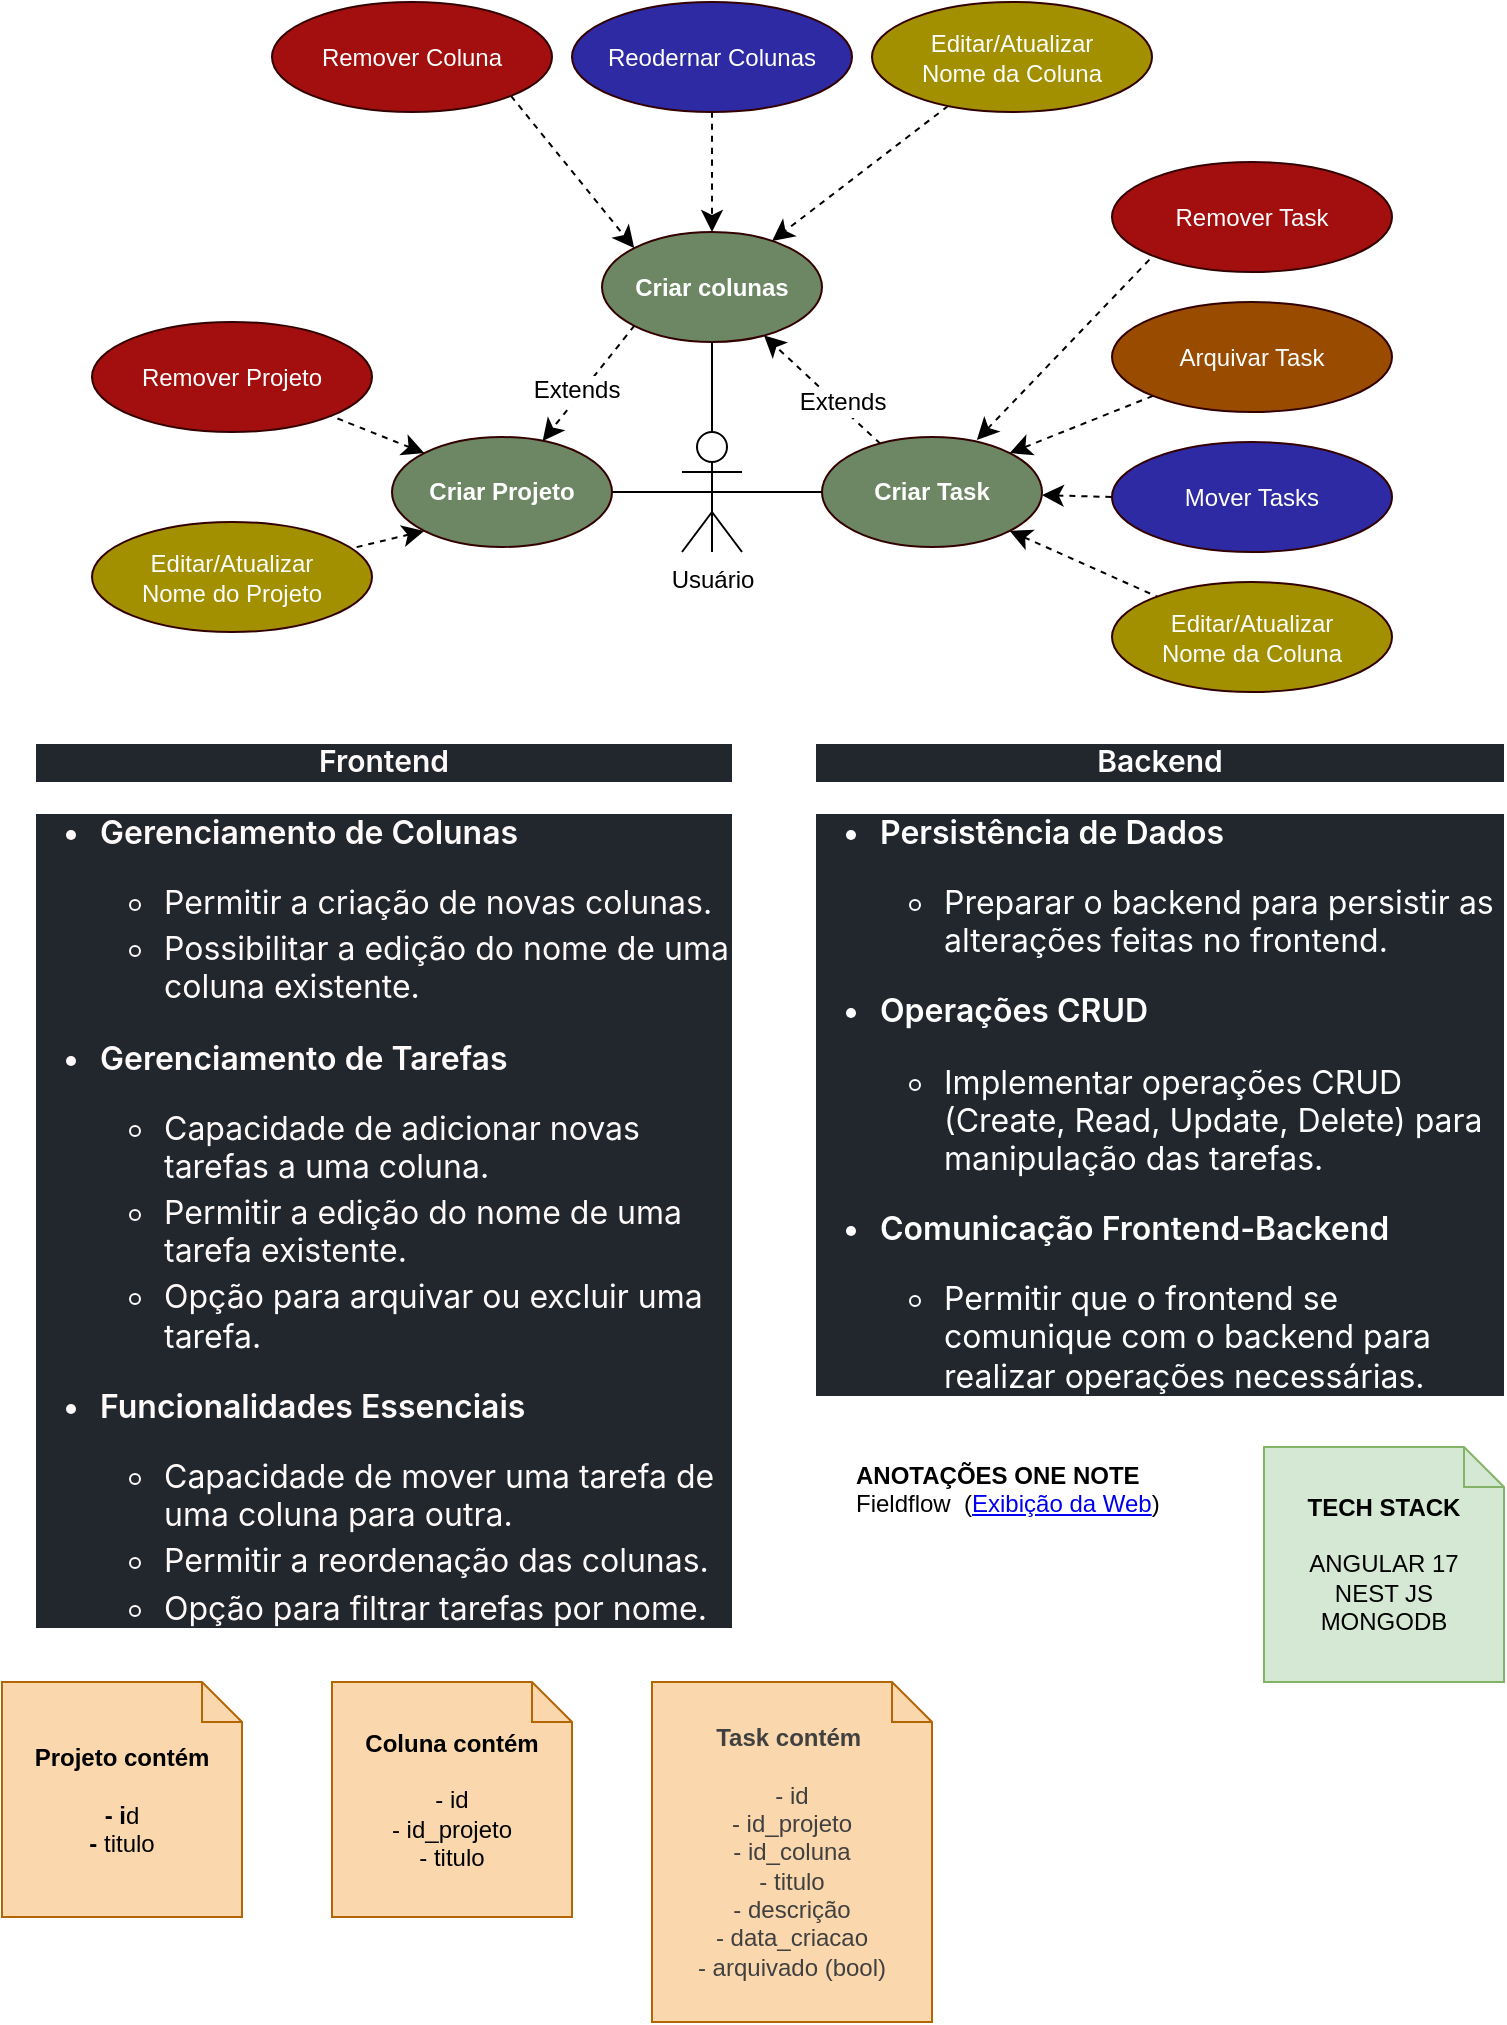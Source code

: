<mxfile version="23.1.6" type="github">
  <diagram name="Página-1" id="bRA8RKCsJv3z7FLnGFfP">
    <mxGraphModel dx="918" dy="551" grid="1" gridSize="10" guides="1" tooltips="1" connect="1" arrows="1" fold="1" page="1" pageScale="1" pageWidth="827" pageHeight="1169" math="0" shadow="0">
      <root>
        <mxCell id="0" />
        <mxCell id="1" parent="0" />
        <mxCell id="cDw2JgXCBmMAKWbcmkBe-7" style="edgeStyle=none;curved=1;rounded=0;orthogonalLoop=1;jettySize=auto;html=1;exitX=0.5;exitY=0.5;exitDx=0;exitDy=0;exitPerimeter=0;entryX=0;entryY=0.5;entryDx=0;entryDy=0;fontSize=12;startSize=8;endSize=8;endArrow=none;endFill=0;" edge="1" parent="1" source="A_78D8oT7askTk93ZynL-3" target="A_78D8oT7askTk93ZynL-10">
          <mxGeometry relative="1" as="geometry" />
        </mxCell>
        <mxCell id="cDw2JgXCBmMAKWbcmkBe-33" style="edgeStyle=none;curved=1;rounded=0;orthogonalLoop=1;jettySize=auto;html=1;exitX=0;exitY=1;exitDx=0;exitDy=0;fontSize=12;startSize=8;endSize=8;dashed=1;endArrow=none;endFill=0;startArrow=classic;startFill=1;" edge="1" parent="1" source="A_78D8oT7askTk93ZynL-10" target="cDw2JgXCBmMAKWbcmkBe-29">
          <mxGeometry relative="1" as="geometry" />
        </mxCell>
        <mxCell id="A_78D8oT7askTk93ZynL-10" value="&lt;b&gt;Criar Projeto&lt;/b&gt;" style="ellipse;whiteSpace=wrap;html=1;fillColor=#6d8764;strokeColor=#330000;aspect=fixed;fontColor=#ffffff;" parent="1" vertex="1">
          <mxGeometry x="220" y="287.5" width="110" height="55" as="geometry" />
        </mxCell>
        <mxCell id="A_78D8oT7askTk93ZynL-16" value="&lt;b&gt;Criar&amp;nbsp;colunas&lt;/b&gt;" style="ellipse;whiteSpace=wrap;html=1;fillColor=#6d8764;strokeColor=#330000;fontColor=#ffffff;" parent="1" vertex="1">
          <mxGeometry x="325" y="185" width="110" height="55" as="geometry" />
        </mxCell>
        <mxCell id="A_78D8oT7askTk93ZynL-42" style="edgeStyle=none;curved=1;rounded=0;orthogonalLoop=1;jettySize=auto;html=1;fontSize=12;startSize=8;endSize=8;dashed=1;endArrow=classic;endFill=1;" parent="1" source="A_78D8oT7askTk93ZynL-18" target="A_78D8oT7askTk93ZynL-16" edge="1">
          <mxGeometry relative="1" as="geometry" />
        </mxCell>
        <mxCell id="A_78D8oT7askTk93ZynL-94" value="Extends" style="edgeLabel;html=1;align=center;verticalAlign=middle;resizable=0;points=[];fontSize=12;" parent="A_78D8oT7askTk93ZynL-42" vertex="1" connectable="0">
          <mxGeometry x="-0.2" relative="1" as="geometry">
            <mxPoint x="4" as="offset" />
          </mxGeometry>
        </mxCell>
        <mxCell id="cDw2JgXCBmMAKWbcmkBe-37" style="edgeStyle=none;curved=1;rounded=0;orthogonalLoop=1;jettySize=auto;html=1;exitX=1;exitY=1;exitDx=0;exitDy=0;entryX=0.184;entryY=0.159;entryDx=0;entryDy=0;fontSize=12;startSize=8;endSize=8;dashed=1;endArrow=none;endFill=0;entryPerimeter=0;startArrow=classic;startFill=1;" edge="1" parent="1" source="A_78D8oT7askTk93ZynL-18" target="cDw2JgXCBmMAKWbcmkBe-49">
          <mxGeometry relative="1" as="geometry">
            <mxPoint x="655.621" y="373.008" as="targetPoint" />
          </mxGeometry>
        </mxCell>
        <mxCell id="cDw2JgXCBmMAKWbcmkBe-38" style="edgeStyle=none;curved=1;rounded=0;orthogonalLoop=1;jettySize=auto;html=1;entryX=0;entryY=0.5;entryDx=0;entryDy=0;fontSize=12;startSize=8;endSize=8;dashed=1;endArrow=none;endFill=0;startArrow=classic;startFill=1;" edge="1" parent="1" source="A_78D8oT7askTk93ZynL-18" target="cDw2JgXCBmMAKWbcmkBe-26">
          <mxGeometry relative="1" as="geometry" />
        </mxCell>
        <mxCell id="cDw2JgXCBmMAKWbcmkBe-39" style="edgeStyle=none;curved=1;rounded=0;orthogonalLoop=1;jettySize=auto;html=1;exitX=0.704;exitY=0.027;exitDx=0;exitDy=0;entryX=0;entryY=1;entryDx=0;entryDy=0;fontSize=12;startSize=8;endSize=8;dashed=1;endArrow=none;endFill=0;exitPerimeter=0;startArrow=classic;startFill=1;" edge="1" parent="1" source="A_78D8oT7askTk93ZynL-18" target="cDw2JgXCBmMAKWbcmkBe-28">
          <mxGeometry relative="1" as="geometry" />
        </mxCell>
        <mxCell id="A_78D8oT7askTk93ZynL-18" value="&lt;b&gt;Criar Task&lt;/b&gt;" style="ellipse;whiteSpace=wrap;html=1;fillColor=#6d8764;strokeColor=#330000;fontColor=#ffffff;" parent="1" vertex="1">
          <mxGeometry x="435" y="287.5" width="110" height="55" as="geometry" />
        </mxCell>
        <mxCell id="A_78D8oT7askTk93ZynL-45" style="edgeStyle=none;curved=1;rounded=0;orthogonalLoop=1;jettySize=auto;html=1;fontSize=12;startSize=8;endSize=8;dashed=1;endArrow=classic;endFill=1;exitX=0;exitY=1;exitDx=0;exitDy=0;" parent="1" source="A_78D8oT7askTk93ZynL-16" target="A_78D8oT7askTk93ZynL-10" edge="1">
          <mxGeometry relative="1" as="geometry">
            <mxPoint x="709.57" y="372.5" as="sourcePoint" />
            <mxPoint x="709.57" y="307.5" as="targetPoint" />
          </mxGeometry>
        </mxCell>
        <mxCell id="A_78D8oT7askTk93ZynL-95" value="Extends" style="edgeLabel;html=1;align=center;verticalAlign=middle;resizable=0;points=[];fontSize=12;" parent="A_78D8oT7askTk93ZynL-45" vertex="1" connectable="0">
          <mxGeometry x="-0.191" y="-1" relative="1" as="geometry">
            <mxPoint x="-10" y="9" as="offset" />
          </mxGeometry>
        </mxCell>
        <mxCell id="cDw2JgXCBmMAKWbcmkBe-15" style="edgeStyle=none;curved=1;rounded=0;orthogonalLoop=1;jettySize=auto;html=1;fontSize=12;startSize=8;endSize=8;dashed=1;" edge="1" parent="1" source="A_78D8oT7askTk93ZynL-86" target="A_78D8oT7askTk93ZynL-16">
          <mxGeometry relative="1" as="geometry" />
        </mxCell>
        <mxCell id="A_78D8oT7askTk93ZynL-86" value="&lt;font color=&quot;#ffffff&quot;&gt;Editar/Atualizar &lt;br&gt;Nome da Coluna&lt;/font&gt;" style="ellipse;whiteSpace=wrap;html=1;fillColor=#A39000;strokeColor=#330000;fontColor=#000000;" parent="1" vertex="1">
          <mxGeometry x="460" y="70" width="140" height="55" as="geometry" />
        </mxCell>
        <mxCell id="A_78D8oT7askTk93ZynL-115" value="&lt;b&gt;Coluna contém&lt;br&gt;&lt;/b&gt;&lt;br&gt;- id&lt;br&gt;- id_projeto&lt;br&gt;- titulo" style="shape=note;size=20;whiteSpace=wrap;html=1;fillColor=#fad7ac;strokeColor=#b46504;" parent="1" vertex="1">
          <mxGeometry x="190" y="910" width="120" height="117.5" as="geometry" />
        </mxCell>
        <mxCell id="Y-GGuCV96gfVqSrOxsrH-1" value="&lt;font color=&quot;#404040&quot;&gt;&lt;br&gt;&lt;b&gt;Task contém&amp;nbsp;&lt;br&gt;&lt;/b&gt;&lt;br&gt;- id&lt;br&gt;- id_projeto&lt;br&gt;- id_coluna&lt;br&gt;- titulo&lt;br&gt;- descrição&lt;br&gt;- data_criacao&lt;br&gt;- arquivado (bool)&lt;/font&gt;&lt;div&gt;&lt;br&gt;&lt;/div&gt;" style="shape=note;size=20;whiteSpace=wrap;html=1;fillColor=#fad7ac;strokeColor=#b46504;" parent="1" vertex="1">
          <mxGeometry x="350" y="910" width="140" height="170" as="geometry" />
        </mxCell>
        <mxCell id="Y-GGuCV96gfVqSrOxsrH-2" value="&lt;b&gt;TECH STACK&lt;br&gt;&lt;/b&gt;&lt;br&gt;ANGULAR 17&lt;br&gt;NEST JS&lt;br&gt;MONGODB" style="shape=note;size=20;whiteSpace=wrap;html=1;fillColor=#d5e8d4;strokeColor=#82b366;" parent="1" vertex="1">
          <mxGeometry x="656" y="792.5" width="120" height="117.5" as="geometry" />
        </mxCell>
        <mxCell id="Y-GGuCV96gfVqSrOxsrH-7" value="&lt;h3 style=&quot;text-align: center; box-sizing: border-box; margin-top: 24px; margin-bottom: 16px; font-size: 1.25em; font-weight: var(--base-text-weight-semibold, 600); line-height: 1.25; font-family: -apple-system, BlinkMacSystemFont, &amp;quot;Segoe UI&amp;quot;, &amp;quot;Noto Sans&amp;quot;, Helvetica, Arial, sans-serif, &amp;quot;Apple Color Emoji&amp;quot;, &amp;quot;Segoe UI Emoji&amp;quot;; font-style: normal; font-variant-ligatures: normal; font-variant-caps: normal; letter-spacing: normal; orphans: 2; text-indent: 0px; text-transform: none; widows: 2; word-spacing: 0px; -webkit-text-stroke-width: 0px; text-decoration-thickness: initial; text-decoration-style: initial; text-decoration-color: initial; background-color: rgb(34, 39, 46);&quot; dir=&quot;auto&quot; tabindex=&quot;-1&quot;&gt;Frontend&lt;/h3&gt;&lt;ul style=&quot;box-sizing: border-box; padding-left: 2em; margin-top: 0px; margin-bottom: 16px; font-family: -apple-system, BlinkMacSystemFont, &amp;quot;Segoe UI&amp;quot;, &amp;quot;Noto Sans&amp;quot;, Helvetica, Arial, sans-serif, &amp;quot;Apple Color Emoji&amp;quot;, &amp;quot;Segoe UI Emoji&amp;quot;; font-size: 16px; font-style: normal; font-variant-ligatures: normal; font-variant-caps: normal; font-weight: 400; letter-spacing: normal; orphans: 2; text-align: start; text-indent: 0px; text-transform: none; widows: 2; word-spacing: 0px; -webkit-text-stroke-width: 0px; text-decoration-thickness: initial; text-decoration-style: initial; text-decoration-color: initial; background-color: rgb(34, 39, 46);&quot; dir=&quot;auto&quot;&gt;&lt;li style=&quot;box-sizing: border-box;&quot;&gt;&lt;p style=&quot;box-sizing: border-box; margin-top: 16px; margin-bottom: 16px;&quot; dir=&quot;auto&quot;&gt;&lt;strong style=&quot;box-sizing: border-box; font-weight: var(--base-text-weight-semibold, 600);&quot;&gt;Gerenciamento de Colunas&lt;/strong&gt;&lt;/p&gt;&lt;ul style=&quot;box-sizing: border-box; padding-left: 2em; margin-top: 0px; margin-bottom: 0px;&quot; dir=&quot;auto&quot;&gt;&lt;li style=&quot;box-sizing: border-box;&quot;&gt;Permitir a criação de novas colunas.&lt;/li&gt;&lt;li style=&quot;box-sizing: border-box; margin-top: 0.25em;&quot;&gt;Possibilitar a edição do nome de uma coluna existente.&lt;/li&gt;&lt;/ul&gt;&lt;/li&gt;&lt;li style=&quot;box-sizing: border-box; margin-top: 0.25em;&quot;&gt;&lt;p style=&quot;box-sizing: border-box; margin-top: 16px; margin-bottom: 16px;&quot; dir=&quot;auto&quot;&gt;&lt;strong style=&quot;box-sizing: border-box; font-weight: var(--base-text-weight-semibold, 600);&quot;&gt;Gerenciamento de Tarefas&lt;/strong&gt;&lt;/p&gt;&lt;ul style=&quot;box-sizing: border-box; padding-left: 2em; margin-top: 0px; margin-bottom: 0px;&quot; dir=&quot;auto&quot;&gt;&lt;li style=&quot;box-sizing: border-box;&quot;&gt;Capacidade de adicionar novas tarefas a uma coluna.&lt;/li&gt;&lt;li style=&quot;box-sizing: border-box; margin-top: 0.25em;&quot;&gt;Permitir a edição do nome de uma tarefa existente.&lt;/li&gt;&lt;li style=&quot;box-sizing: border-box; margin-top: 0.25em;&quot;&gt;Opção para arquivar ou excluir uma tarefa.&lt;/li&gt;&lt;/ul&gt;&lt;/li&gt;&lt;li style=&quot;box-sizing: border-box; margin-top: 0.25em;&quot;&gt;&lt;p style=&quot;box-sizing: border-box; margin-top: 16px; margin-bottom: 16px;&quot; dir=&quot;auto&quot;&gt;&lt;strong style=&quot;box-sizing: border-box; font-weight: var(--base-text-weight-semibold, 600);&quot;&gt;Funcionalidades Essenciais&lt;/strong&gt;&lt;/p&gt;&lt;ul style=&quot;box-sizing: border-box; padding-left: 2em; margin-top: 0px; margin-bottom: 0px;&quot; dir=&quot;auto&quot;&gt;&lt;li style=&quot;box-sizing: border-box;&quot;&gt;Capacidade de mover uma tarefa de uma coluna para outra.&lt;/li&gt;&lt;li style=&quot;box-sizing: border-box; margin-top: 0.25em;&quot;&gt;Permitir a reordenação das colunas.&lt;/li&gt;&lt;li style=&quot;box-sizing: border-box; margin-top: 0.25em;&quot;&gt;Opção para filtrar tarefas por nome.&lt;/li&gt;&lt;/ul&gt;&lt;/li&gt;&lt;/ul&gt;" style="text;whiteSpace=wrap;html=1;fontColor=#FFFAFA;" parent="1" vertex="1">
          <mxGeometry x="40" y="410" width="350" height="480" as="geometry" />
        </mxCell>
        <mxCell id="Y-GGuCV96gfVqSrOxsrH-8" value="&lt;h3 style=&quot;text-align: center; box-sizing: border-box; margin-top: 24px; margin-bottom: 16px; font-size: 1.25em; font-weight: var(--base-text-weight-semibold, 600); line-height: 1.25; font-family: -apple-system, BlinkMacSystemFont, &amp;quot;Segoe UI&amp;quot;, &amp;quot;Noto Sans&amp;quot;, Helvetica, Arial, sans-serif, &amp;quot;Apple Color Emoji&amp;quot;, &amp;quot;Segoe UI Emoji&amp;quot;; font-style: normal; font-variant-ligatures: normal; font-variant-caps: normal; letter-spacing: normal; orphans: 2; text-indent: 0px; text-transform: none; widows: 2; word-spacing: 0px; -webkit-text-stroke-width: 0px; background-color: rgb(34, 39, 46); text-decoration-thickness: initial; text-decoration-style: initial; text-decoration-color: initial;&quot; dir=&quot;auto&quot; tabindex=&quot;-1&quot;&gt;Backend&lt;/h3&gt;&lt;ul style=&quot;box-sizing: border-box; padding-left: 2em; margin-top: 0px; margin-bottom: 16px; font-family: -apple-system, BlinkMacSystemFont, &amp;quot;Segoe UI&amp;quot;, &amp;quot;Noto Sans&amp;quot;, Helvetica, Arial, sans-serif, &amp;quot;Apple Color Emoji&amp;quot;, &amp;quot;Segoe UI Emoji&amp;quot;; font-size: 16px; font-style: normal; font-variant-ligatures: normal; font-variant-caps: normal; font-weight: 400; letter-spacing: normal; orphans: 2; text-align: start; text-indent: 0px; text-transform: none; widows: 2; word-spacing: 0px; -webkit-text-stroke-width: 0px; background-color: rgb(34, 39, 46); text-decoration-thickness: initial; text-decoration-style: initial; text-decoration-color: initial;&quot; dir=&quot;auto&quot;&gt;&lt;li style=&quot;box-sizing: border-box;&quot;&gt;&lt;p style=&quot;box-sizing: border-box; margin-top: 16px; margin-bottom: 16px;&quot; dir=&quot;auto&quot;&gt;&lt;strong style=&quot;box-sizing: border-box; font-weight: var(--base-text-weight-semibold, 600);&quot;&gt;Persistência de Dados&lt;/strong&gt;&lt;/p&gt;&lt;ul style=&quot;box-sizing: border-box; padding-left: 2em; margin-top: 0px; margin-bottom: 0px;&quot; dir=&quot;auto&quot;&gt;&lt;li style=&quot;box-sizing: border-box;&quot;&gt;Preparar o backend para persistir as alterações feitas no frontend.&lt;/li&gt;&lt;/ul&gt;&lt;/li&gt;&lt;li style=&quot;box-sizing: border-box; margin-top: 0.25em;&quot;&gt;&lt;p style=&quot;box-sizing: border-box; margin-top: 16px; margin-bottom: 16px;&quot; dir=&quot;auto&quot;&gt;&lt;strong style=&quot;box-sizing: border-box; font-weight: var(--base-text-weight-semibold, 600);&quot;&gt;Operações CRUD&lt;/strong&gt;&lt;/p&gt;&lt;ul style=&quot;box-sizing: border-box; padding-left: 2em; margin-top: 0px; margin-bottom: 0px;&quot; dir=&quot;auto&quot;&gt;&lt;li style=&quot;box-sizing: border-box;&quot;&gt;Implementar operações CRUD (Create, Read, Update, Delete) para manipulação das tarefas.&lt;/li&gt;&lt;/ul&gt;&lt;/li&gt;&lt;li style=&quot;box-sizing: border-box; margin-top: 0.25em;&quot;&gt;&lt;p style=&quot;box-sizing: border-box; margin-top: 16px; margin-bottom: 16px;&quot; dir=&quot;auto&quot;&gt;&lt;strong style=&quot;box-sizing: border-box; font-weight: var(--base-text-weight-semibold, 600);&quot;&gt;Comunicação Frontend-Backend&lt;/strong&gt;&lt;/p&gt;&lt;ul style=&quot;box-sizing: border-box; padding-left: 2em; margin-top: 0px; margin-bottom: 0px;&quot; dir=&quot;auto&quot;&gt;&lt;li style=&quot;box-sizing: border-box;&quot;&gt;Permitir que o frontend se comunique com o backend para realizar operações necessárias.&lt;/li&gt;&lt;/ul&gt;&lt;/li&gt;&lt;/ul&gt;" style="text;whiteSpace=wrap;html=1;fontColor=#FFFFFF;" parent="1" vertex="1">
          <mxGeometry x="430" y="410" width="346" height="360" as="geometry" />
        </mxCell>
        <mxCell id="UAzr31Xlrt7w5r0wW-kr-1" value="&lt;b&gt;Projeto contém&lt;br&gt;&lt;br&gt;- i&lt;/b&gt;d&lt;br&gt;&lt;b&gt;- &lt;/b&gt;titulo" style="shape=note;size=20;whiteSpace=wrap;html=1;fillColor=#fad7ac;strokeColor=#b46504;" parent="1" vertex="1">
          <mxGeometry x="25" y="910" width="120" height="117.5" as="geometry" />
        </mxCell>
        <mxCell id="cDw2JgXCBmMAKWbcmkBe-8" style="edgeStyle=none;curved=1;rounded=0;orthogonalLoop=1;jettySize=auto;html=1;fontSize=12;startSize=8;endSize=8;endArrow=none;endFill=0;" edge="1" parent="1" source="A_78D8oT7askTk93ZynL-3">
          <mxGeometry relative="1" as="geometry">
            <mxPoint x="380" y="325" as="targetPoint" />
          </mxGeometry>
        </mxCell>
        <mxCell id="cDw2JgXCBmMAKWbcmkBe-9" style="edgeStyle=none;curved=1;rounded=0;orthogonalLoop=1;jettySize=auto;html=1;entryX=0.5;entryY=0.5;entryDx=0;entryDy=0;entryPerimeter=0;fontSize=12;startSize=8;endSize=8;endArrow=none;endFill=0;" edge="1" parent="1" source="A_78D8oT7askTk93ZynL-18" target="A_78D8oT7askTk93ZynL-3">
          <mxGeometry relative="1" as="geometry" />
        </mxCell>
        <mxCell id="cDw2JgXCBmMAKWbcmkBe-16" style="edgeStyle=none;curved=1;rounded=0;orthogonalLoop=1;jettySize=auto;html=1;exitX=1;exitY=1;exitDx=0;exitDy=0;entryX=0;entryY=0;entryDx=0;entryDy=0;fontSize=12;startSize=8;endSize=8;dashed=1;" edge="1" parent="1" source="cDw2JgXCBmMAKWbcmkBe-10" target="A_78D8oT7askTk93ZynL-16">
          <mxGeometry relative="1" as="geometry" />
        </mxCell>
        <mxCell id="cDw2JgXCBmMAKWbcmkBe-10" value="&lt;font color=&quot;#ffffff&quot;&gt;Remover Coluna&lt;/font&gt;" style="ellipse;whiteSpace=wrap;html=1;fillColor=#A30F0F;strokeColor=#330000;fontColor=#000000;" vertex="1" parent="1">
          <mxGeometry x="160" y="70" width="140" height="55" as="geometry" />
        </mxCell>
        <mxCell id="cDw2JgXCBmMAKWbcmkBe-14" style="edgeStyle=none;curved=1;rounded=0;orthogonalLoop=1;jettySize=auto;html=1;entryX=0.5;entryY=0;entryDx=0;entryDy=0;fontSize=12;startSize=8;endSize=8;dashed=1;" edge="1" parent="1" source="cDw2JgXCBmMAKWbcmkBe-12" target="A_78D8oT7askTk93ZynL-16">
          <mxGeometry relative="1" as="geometry" />
        </mxCell>
        <mxCell id="cDw2JgXCBmMAKWbcmkBe-12" value="&lt;font color=&quot;#ffffff&quot;&gt;Reodernar Colunas&lt;/font&gt;" style="ellipse;whiteSpace=wrap;html=1;fillColor=#2E2AA3;strokeColor=#330000;fontColor=#000000;" vertex="1" parent="1">
          <mxGeometry x="310" y="70" width="140" height="55" as="geometry" />
        </mxCell>
        <mxCell id="cDw2JgXCBmMAKWbcmkBe-22" value="" style="edgeStyle=none;curved=1;rounded=0;orthogonalLoop=1;jettySize=auto;html=1;fontSize=12;startSize=8;endSize=8;endArrow=none;endFill=0;" edge="1" parent="1" source="A_78D8oT7askTk93ZynL-16" target="A_78D8oT7askTk93ZynL-3">
          <mxGeometry relative="1" as="geometry">
            <mxPoint x="380" y="240" as="sourcePoint" />
            <mxPoint x="380" y="325" as="targetPoint" />
          </mxGeometry>
        </mxCell>
        <mxCell id="A_78D8oT7askTk93ZynL-3" value="Usuário" style="shape=umlActor;verticalLabelPosition=bottom;verticalAlign=top;html=1;" parent="1" vertex="1">
          <mxGeometry x="365" y="285" width="30" height="60" as="geometry" />
        </mxCell>
        <mxCell id="cDw2JgXCBmMAKWbcmkBe-26" value="&lt;font color=&quot;#ffffff&quot;&gt;Mover Tasks&lt;/font&gt;" style="ellipse;whiteSpace=wrap;html=1;fillColor=#2E2AA3;strokeColor=#330000;fontColor=#000000;" vertex="1" parent="1">
          <mxGeometry x="580" y="290" width="140" height="55" as="geometry" />
        </mxCell>
        <mxCell id="cDw2JgXCBmMAKWbcmkBe-28" value="&lt;font color=&quot;#ffffff&quot;&gt;Remover Task&lt;/font&gt;" style="ellipse;whiteSpace=wrap;html=1;fillColor=#A30F0F;strokeColor=#330000;fontColor=#000000;" vertex="1" parent="1">
          <mxGeometry x="580" y="150" width="140" height="55" as="geometry" />
        </mxCell>
        <mxCell id="cDw2JgXCBmMAKWbcmkBe-29" value="&lt;font color=&quot;#ffffff&quot;&gt;Editar/Atualizar &lt;br&gt;Nome do Projeto&lt;/font&gt;" style="ellipse;whiteSpace=wrap;html=1;fillColor=#A39000;strokeColor=#330000;fontColor=#000000;" vertex="1" parent="1">
          <mxGeometry x="70" y="330" width="140" height="55" as="geometry" />
        </mxCell>
        <mxCell id="cDw2JgXCBmMAKWbcmkBe-31" value="&lt;font color=&quot;#ffffff&quot;&gt;Remover Projeto&lt;/font&gt;" style="ellipse;whiteSpace=wrap;html=1;fillColor=#A30F0F;strokeColor=#330000;fontColor=#000000;" vertex="1" parent="1">
          <mxGeometry x="70" y="230" width="140" height="55" as="geometry" />
        </mxCell>
        <mxCell id="cDw2JgXCBmMAKWbcmkBe-35" style="edgeStyle=none;curved=1;rounded=0;orthogonalLoop=1;jettySize=auto;html=1;fontSize=12;startSize=8;endSize=8;dashed=1;endArrow=none;endFill=0;entryX=1;entryY=1;entryDx=0;entryDy=0;startArrow=classic;startFill=1;exitX=0;exitY=0;exitDx=0;exitDy=0;" edge="1" parent="1" source="A_78D8oT7askTk93ZynL-10" target="cDw2JgXCBmMAKWbcmkBe-31">
          <mxGeometry relative="1" as="geometry">
            <mxPoint x="222.5" y="285" as="sourcePoint" />
            <mxPoint x="147.5" y="307" as="targetPoint" />
          </mxGeometry>
        </mxCell>
        <mxCell id="cDw2JgXCBmMAKWbcmkBe-50" style="edgeStyle=none;curved=1;rounded=0;orthogonalLoop=1;jettySize=auto;html=1;exitX=0;exitY=1;exitDx=0;exitDy=0;entryX=1;entryY=0;entryDx=0;entryDy=0;fontSize=12;startSize=8;endSize=8;dashed=1;" edge="1" parent="1" source="cDw2JgXCBmMAKWbcmkBe-44" target="A_78D8oT7askTk93ZynL-18">
          <mxGeometry relative="1" as="geometry" />
        </mxCell>
        <mxCell id="cDw2JgXCBmMAKWbcmkBe-44" value="&lt;font color=&quot;#ffffff&quot;&gt;Arquivar Task&lt;/font&gt;" style="ellipse;whiteSpace=wrap;html=1;fillColor=#994C00;strokeColor=#330000;fontColor=#000000;" vertex="1" parent="1">
          <mxGeometry x="580" y="220" width="140" height="55" as="geometry" />
        </mxCell>
        <mxCell id="cDw2JgXCBmMAKWbcmkBe-49" value="&lt;font color=&quot;#ffffff&quot;&gt;Editar/Atualizar &lt;br&gt;Nome da Coluna&lt;/font&gt;" style="ellipse;whiteSpace=wrap;html=1;fillColor=#A39000;strokeColor=#330000;fontColor=#000000;" vertex="1" parent="1">
          <mxGeometry x="580" y="360" width="140" height="55" as="geometry" />
        </mxCell>
        <mxCell id="cDw2JgXCBmMAKWbcmkBe-51" value="&lt;b&gt;ANOTAÇÕES ONE NOTE&lt;/b&gt;&lt;br&gt;Fieldflow&amp;nbsp; (&lt;a href=&quot;https://onedrive.live.com/view.aspx?resid=6A7501A8E6437028%2117333&amp;amp;id=documents&amp;amp;wd=target%28Fieldflow.one%7CA31492B7-31E2-40BC-A1BD-F537D0273D36%2F%29&quot;&gt;Exibição da Web&lt;/a&gt;)&lt;br&gt;&lt;div&gt;&lt;br/&gt;&lt;/div&gt;" style="text;whiteSpace=wrap;html=1;" vertex="1" parent="1">
          <mxGeometry x="450" y="792.5" width="190" height="40" as="geometry" />
        </mxCell>
      </root>
    </mxGraphModel>
  </diagram>
</mxfile>
